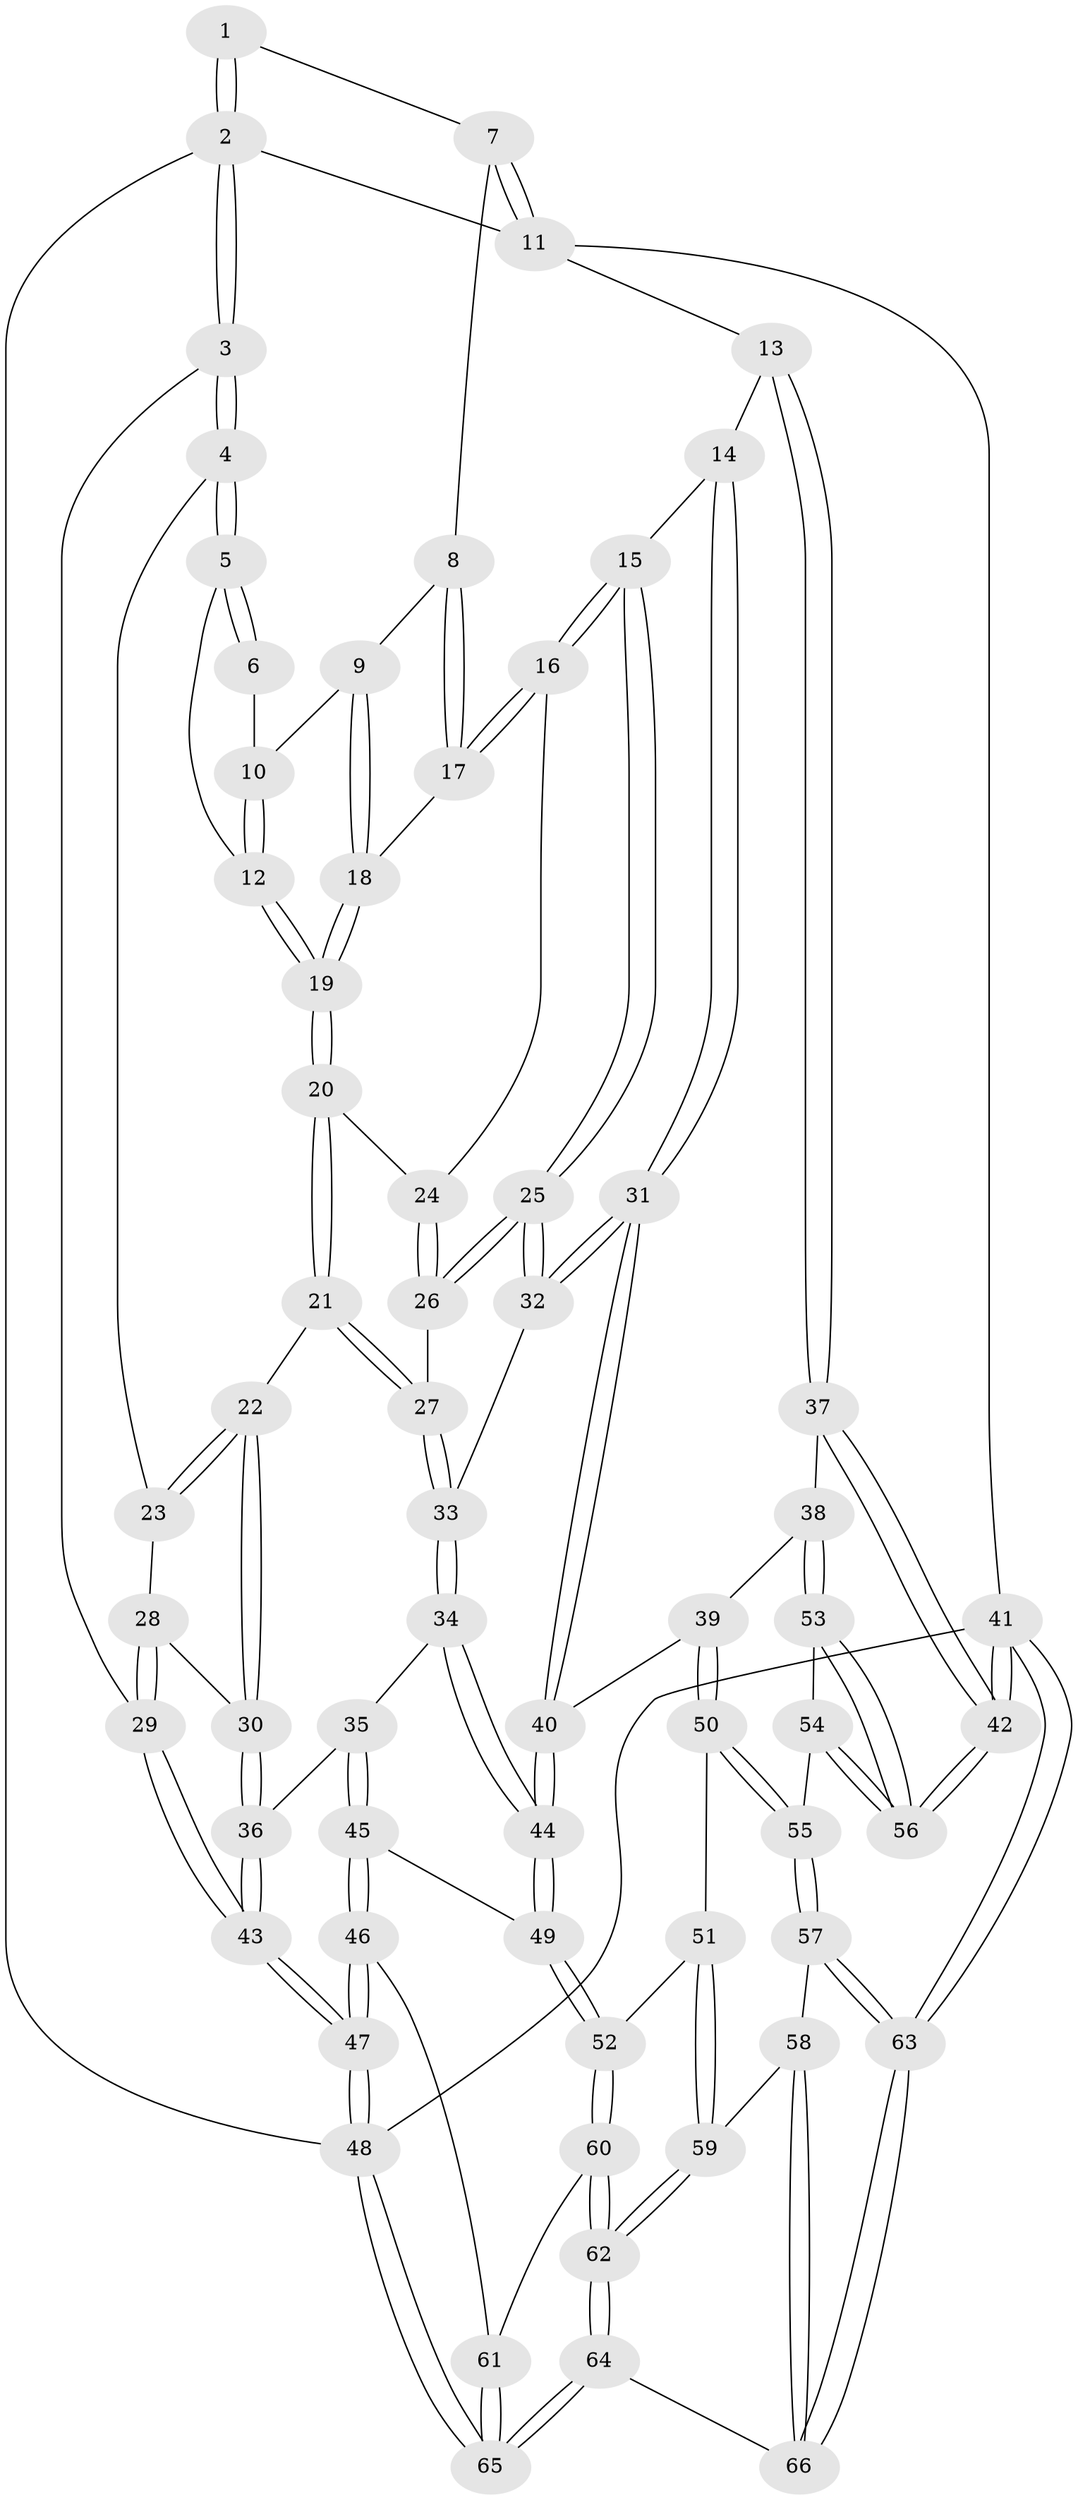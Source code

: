 // coarse degree distribution, {3: 0.3333333333333333, 7: 0.047619047619047616, 4: 0.3333333333333333, 2: 0.14285714285714285, 5: 0.09523809523809523, 6: 0.047619047619047616}
// Generated by graph-tools (version 1.1) at 2025/54/03/04/25 22:54:35]
// undirected, 66 vertices, 162 edges
graph export_dot {
  node [color=gray90,style=filled];
  1 [pos="+0.3264461176338232+0"];
  2 [pos="+0+0"];
  3 [pos="+0+0"];
  4 [pos="+0.10452394391927762+0.19048868545068248"];
  5 [pos="+0.2535912865584378+0.11074941026696883"];
  6 [pos="+0.31843051689750773+0"];
  7 [pos="+0.5944237299244777+0"];
  8 [pos="+0.5786334287662335+0"];
  9 [pos="+0.48930062651184963+0.054326577538850174"];
  10 [pos="+0.3972110501877867+0.05329342961391115"];
  11 [pos="+1+0"];
  12 [pos="+0.3586490574889576+0.14214118060293485"];
  13 [pos="+1+0.1852710800880396"];
  14 [pos="+0.92222073207595+0.22685586704028934"];
  15 [pos="+0.8257138389797933+0.2410464761171858"];
  16 [pos="+0.7250648991824621+0.22780382232788898"];
  17 [pos="+0.6317660127797722+0.10870746112003725"];
  18 [pos="+0.471469893401411+0.1652215148660355"];
  19 [pos="+0.44136069080097073+0.21731174110945056"];
  20 [pos="+0.45168132572231207+0.27692464209641793"];
  21 [pos="+0.40142982321950177+0.3661951459168816"];
  22 [pos="+0.34954060621389943+0.3590364065072313"];
  23 [pos="+0.15391339280316516+0.27715092735174557"];
  24 [pos="+0.6545264014853914+0.2591090951805516"];
  25 [pos="+0.6639938648886514+0.4962580353530769"];
  26 [pos="+0.6028617585451225+0.44253907060797554"];
  27 [pos="+0.4189760553176942+0.4098321067614159"];
  28 [pos="+0.12614469918929933+0.37470868586995154"];
  29 [pos="+0+0.5274524258391649"];
  30 [pos="+0.15178170201686525+0.5505865758491129"];
  31 [pos="+0.6914477244049019+0.5750119395622233"];
  32 [pos="+0.6792946355573163+0.5529383474937556"];
  33 [pos="+0.41180128383907516+0.5233096268524796"];
  34 [pos="+0.38067672105922806+0.6316267837314044"];
  35 [pos="+0.16119257329329156+0.5620695342098995"];
  36 [pos="+0.15130155026592287+0.5537021313692937"];
  37 [pos="+1+0.5217854398291667"];
  38 [pos="+0.9318572688420573+0.6215825877319989"];
  39 [pos="+0.8050615949540227+0.6599042480005763"];
  40 [pos="+0.6970128362814776+0.5866495187036019"];
  41 [pos="+1+1"];
  42 [pos="+1+1"];
  43 [pos="+0+0.6288448414451596"];
  44 [pos="+0.4084244193915199+0.7141417266741729"];
  45 [pos="+0.15686672136433935+0.7696666771872908"];
  46 [pos="+0.00408886913120616+0.8739297808006816"];
  47 [pos="+0+0.9632072333059454"];
  48 [pos="+0+1"];
  49 [pos="+0.40623663827087897+0.7520251173897949"];
  50 [pos="+0.7713133517507211+0.7309752398883229"];
  51 [pos="+0.7654088615399786+0.736027588903534"];
  52 [pos="+0.4066143843677114+0.7530777607770612"];
  53 [pos="+0.9347763507064795+0.825851104618595"];
  54 [pos="+0.8969047527490004+0.887350798153841"];
  55 [pos="+0.8450752543033286+0.9007124576414051"];
  56 [pos="+1+0.947879745276565"];
  57 [pos="+0.8326514582392954+0.9506576747490209"];
  58 [pos="+0.7830645143440058+0.947849194935362"];
  59 [pos="+0.6453846034523908+0.899601109430982"];
  60 [pos="+0.4081959949663928+0.7622655051989989"];
  61 [pos="+0.2496829784706061+0.9117824476887498"];
  62 [pos="+0.5249232356120137+0.9746759002879902"];
  63 [pos="+1+1"];
  64 [pos="+0.5050152622758024+1"];
  65 [pos="+0.3155092859870037+1"];
  66 [pos="+0.5719444049801355+1"];
  1 -- 2;
  1 -- 2;
  1 -- 7;
  2 -- 3;
  2 -- 3;
  2 -- 11;
  2 -- 48;
  3 -- 4;
  3 -- 4;
  3 -- 29;
  4 -- 5;
  4 -- 5;
  4 -- 23;
  5 -- 6;
  5 -- 6;
  5 -- 12;
  6 -- 10;
  7 -- 8;
  7 -- 11;
  7 -- 11;
  8 -- 9;
  8 -- 17;
  8 -- 17;
  9 -- 10;
  9 -- 18;
  9 -- 18;
  10 -- 12;
  10 -- 12;
  11 -- 13;
  11 -- 41;
  12 -- 19;
  12 -- 19;
  13 -- 14;
  13 -- 37;
  13 -- 37;
  14 -- 15;
  14 -- 31;
  14 -- 31;
  15 -- 16;
  15 -- 16;
  15 -- 25;
  15 -- 25;
  16 -- 17;
  16 -- 17;
  16 -- 24;
  17 -- 18;
  18 -- 19;
  18 -- 19;
  19 -- 20;
  19 -- 20;
  20 -- 21;
  20 -- 21;
  20 -- 24;
  21 -- 22;
  21 -- 27;
  21 -- 27;
  22 -- 23;
  22 -- 23;
  22 -- 30;
  22 -- 30;
  23 -- 28;
  24 -- 26;
  24 -- 26;
  25 -- 26;
  25 -- 26;
  25 -- 32;
  25 -- 32;
  26 -- 27;
  27 -- 33;
  27 -- 33;
  28 -- 29;
  28 -- 29;
  28 -- 30;
  29 -- 43;
  29 -- 43;
  30 -- 36;
  30 -- 36;
  31 -- 32;
  31 -- 32;
  31 -- 40;
  31 -- 40;
  32 -- 33;
  33 -- 34;
  33 -- 34;
  34 -- 35;
  34 -- 44;
  34 -- 44;
  35 -- 36;
  35 -- 45;
  35 -- 45;
  36 -- 43;
  36 -- 43;
  37 -- 38;
  37 -- 42;
  37 -- 42;
  38 -- 39;
  38 -- 53;
  38 -- 53;
  39 -- 40;
  39 -- 50;
  39 -- 50;
  40 -- 44;
  40 -- 44;
  41 -- 42;
  41 -- 42;
  41 -- 63;
  41 -- 63;
  41 -- 48;
  42 -- 56;
  42 -- 56;
  43 -- 47;
  43 -- 47;
  44 -- 49;
  44 -- 49;
  45 -- 46;
  45 -- 46;
  45 -- 49;
  46 -- 47;
  46 -- 47;
  46 -- 61;
  47 -- 48;
  47 -- 48;
  48 -- 65;
  48 -- 65;
  49 -- 52;
  49 -- 52;
  50 -- 51;
  50 -- 55;
  50 -- 55;
  51 -- 52;
  51 -- 59;
  51 -- 59;
  52 -- 60;
  52 -- 60;
  53 -- 54;
  53 -- 56;
  53 -- 56;
  54 -- 55;
  54 -- 56;
  54 -- 56;
  55 -- 57;
  55 -- 57;
  57 -- 58;
  57 -- 63;
  57 -- 63;
  58 -- 59;
  58 -- 66;
  58 -- 66;
  59 -- 62;
  59 -- 62;
  60 -- 61;
  60 -- 62;
  60 -- 62;
  61 -- 65;
  61 -- 65;
  62 -- 64;
  62 -- 64;
  63 -- 66;
  63 -- 66;
  64 -- 65;
  64 -- 65;
  64 -- 66;
}
